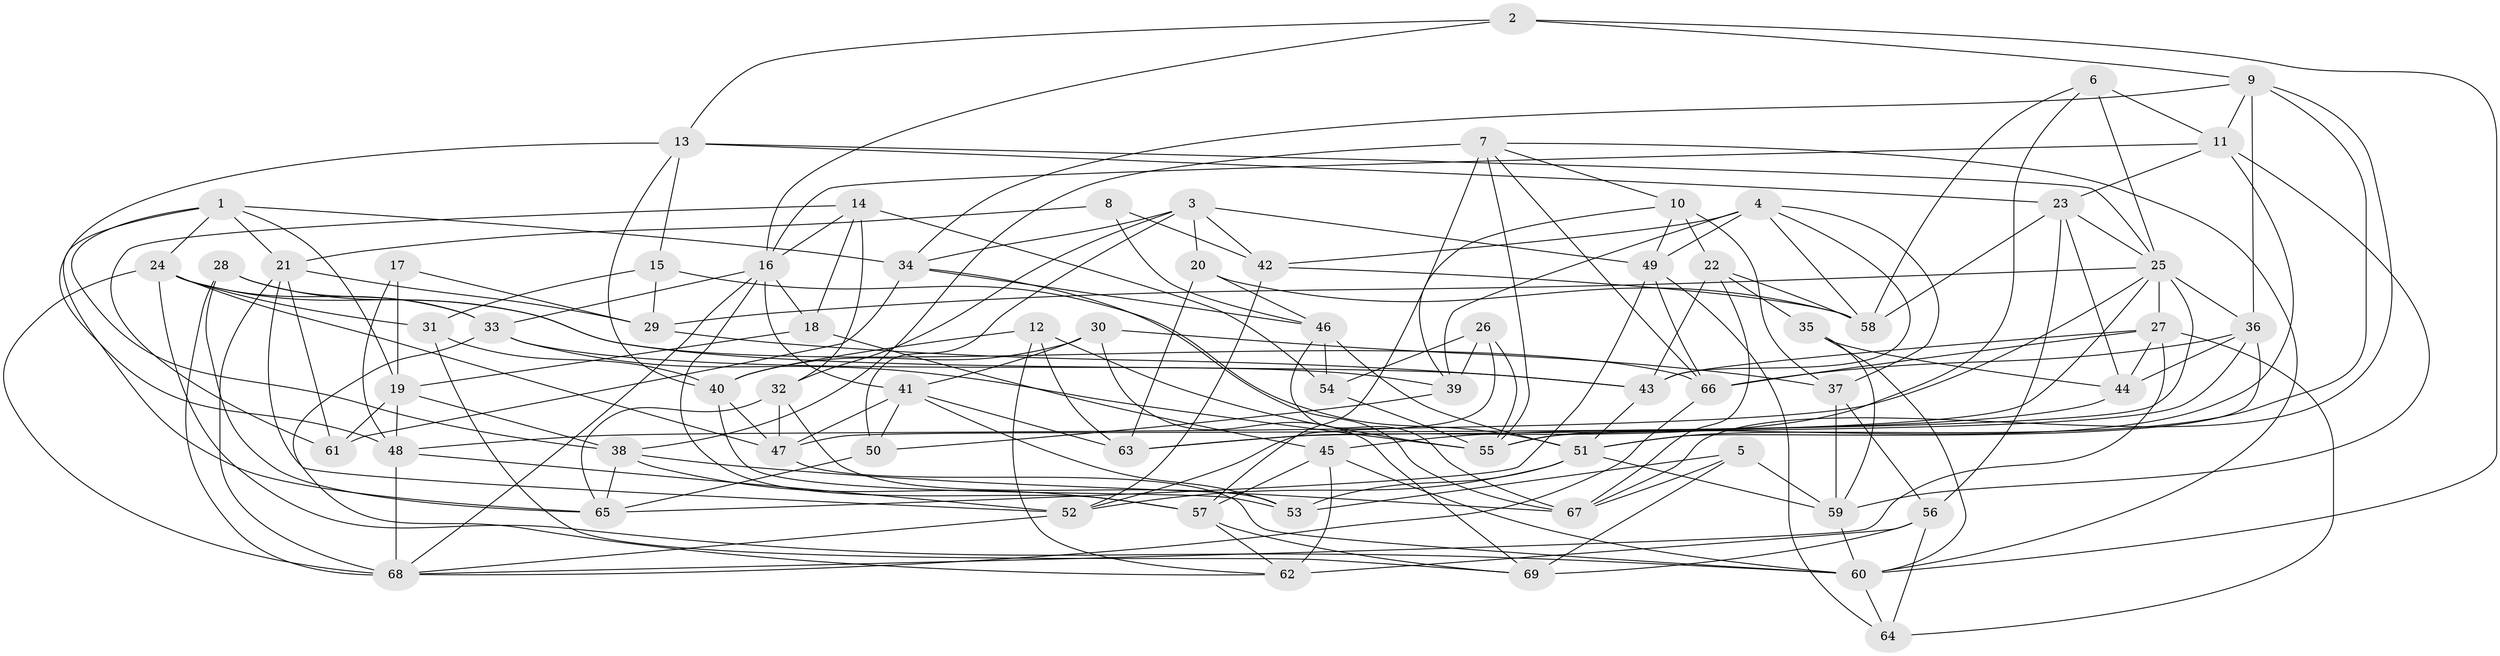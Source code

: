 // original degree distribution, {4: 1.0}
// Generated by graph-tools (version 1.1) at 2025/03/03/09/25 03:03:08]
// undirected, 69 vertices, 187 edges
graph export_dot {
graph [start="1"]
  node [color=gray90,style=filled];
  1;
  2;
  3;
  4;
  5;
  6;
  7;
  8;
  9;
  10;
  11;
  12;
  13;
  14;
  15;
  16;
  17;
  18;
  19;
  20;
  21;
  22;
  23;
  24;
  25;
  26;
  27;
  28;
  29;
  30;
  31;
  32;
  33;
  34;
  35;
  36;
  37;
  38;
  39;
  40;
  41;
  42;
  43;
  44;
  45;
  46;
  47;
  48;
  49;
  50;
  51;
  52;
  53;
  54;
  55;
  56;
  57;
  58;
  59;
  60;
  61;
  62;
  63;
  64;
  65;
  66;
  67;
  68;
  69;
  1 -- 19 [weight=1.0];
  1 -- 21 [weight=1.0];
  1 -- 24 [weight=1.0];
  1 -- 34 [weight=1.0];
  1 -- 38 [weight=1.0];
  1 -- 65 [weight=1.0];
  2 -- 9 [weight=1.0];
  2 -- 13 [weight=1.0];
  2 -- 16 [weight=1.0];
  2 -- 60 [weight=1.0];
  3 -- 20 [weight=1.0];
  3 -- 32 [weight=1.0];
  3 -- 34 [weight=1.0];
  3 -- 42 [weight=1.0];
  3 -- 49 [weight=1.0];
  3 -- 50 [weight=1.0];
  4 -- 37 [weight=1.0];
  4 -- 39 [weight=1.0];
  4 -- 42 [weight=1.0];
  4 -- 43 [weight=1.0];
  4 -- 49 [weight=1.0];
  4 -- 58 [weight=1.0];
  5 -- 53 [weight=1.0];
  5 -- 59 [weight=1.0];
  5 -- 67 [weight=1.0];
  5 -- 69 [weight=1.0];
  6 -- 11 [weight=1.0];
  6 -- 25 [weight=1.0];
  6 -- 58 [weight=1.0];
  6 -- 63 [weight=1.0];
  7 -- 10 [weight=1.0];
  7 -- 38 [weight=1.0];
  7 -- 55 [weight=1.0];
  7 -- 57 [weight=1.0];
  7 -- 60 [weight=1.0];
  7 -- 66 [weight=1.0];
  8 -- 21 [weight=1.0];
  8 -- 42 [weight=2.0];
  8 -- 46 [weight=1.0];
  9 -- 11 [weight=1.0];
  9 -- 34 [weight=1.0];
  9 -- 36 [weight=1.0];
  9 -- 51 [weight=1.0];
  9 -- 67 [weight=1.0];
  10 -- 22 [weight=2.0];
  10 -- 37 [weight=1.0];
  10 -- 39 [weight=1.0];
  10 -- 49 [weight=1.0];
  11 -- 16 [weight=1.0];
  11 -- 23 [weight=1.0];
  11 -- 55 [weight=1.0];
  11 -- 59 [weight=1.0];
  12 -- 40 [weight=1.0];
  12 -- 55 [weight=1.0];
  12 -- 62 [weight=1.0];
  12 -- 63 [weight=1.0];
  13 -- 15 [weight=1.0];
  13 -- 23 [weight=1.0];
  13 -- 25 [weight=1.0];
  13 -- 40 [weight=1.0];
  13 -- 48 [weight=1.0];
  14 -- 16 [weight=1.0];
  14 -- 18 [weight=1.0];
  14 -- 32 [weight=2.0];
  14 -- 54 [weight=1.0];
  14 -- 61 [weight=1.0];
  15 -- 29 [weight=2.0];
  15 -- 31 [weight=1.0];
  15 -- 51 [weight=2.0];
  16 -- 18 [weight=1.0];
  16 -- 33 [weight=1.0];
  16 -- 41 [weight=1.0];
  16 -- 57 [weight=1.0];
  16 -- 68 [weight=1.0];
  17 -- 19 [weight=1.0];
  17 -- 29 [weight=1.0];
  17 -- 48 [weight=2.0];
  18 -- 19 [weight=1.0];
  18 -- 45 [weight=1.0];
  19 -- 38 [weight=1.0];
  19 -- 48 [weight=1.0];
  19 -- 61 [weight=1.0];
  20 -- 46 [weight=1.0];
  20 -- 58 [weight=1.0];
  20 -- 63 [weight=1.0];
  21 -- 29 [weight=1.0];
  21 -- 52 [weight=1.0];
  21 -- 61 [weight=1.0];
  21 -- 68 [weight=1.0];
  22 -- 35 [weight=1.0];
  22 -- 43 [weight=1.0];
  22 -- 58 [weight=1.0];
  22 -- 67 [weight=1.0];
  23 -- 25 [weight=1.0];
  23 -- 44 [weight=1.0];
  23 -- 56 [weight=1.0];
  23 -- 58 [weight=1.0];
  24 -- 31 [weight=1.0];
  24 -- 33 [weight=1.0];
  24 -- 47 [weight=1.0];
  24 -- 60 [weight=1.0];
  24 -- 66 [weight=1.0];
  24 -- 68 [weight=2.0];
  25 -- 27 [weight=1.0];
  25 -- 29 [weight=1.0];
  25 -- 36 [weight=1.0];
  25 -- 47 [weight=1.0];
  25 -- 48 [weight=1.0];
  25 -- 63 [weight=2.0];
  26 -- 39 [weight=2.0];
  26 -- 52 [weight=1.0];
  26 -- 54 [weight=1.0];
  26 -- 55 [weight=2.0];
  27 -- 43 [weight=1.0];
  27 -- 44 [weight=1.0];
  27 -- 64 [weight=1.0];
  27 -- 66 [weight=1.0];
  27 -- 68 [weight=1.0];
  28 -- 33 [weight=1.0];
  28 -- 43 [weight=1.0];
  28 -- 65 [weight=1.0];
  28 -- 68 [weight=1.0];
  29 -- 43 [weight=1.0];
  30 -- 37 [weight=1.0];
  30 -- 40 [weight=1.0];
  30 -- 41 [weight=1.0];
  30 -- 69 [weight=1.0];
  31 -- 40 [weight=1.0];
  31 -- 69 [weight=1.0];
  32 -- 47 [weight=1.0];
  32 -- 53 [weight=1.0];
  32 -- 65 [weight=1.0];
  33 -- 39 [weight=1.0];
  33 -- 55 [weight=1.0];
  33 -- 62 [weight=1.0];
  34 -- 46 [weight=1.0];
  34 -- 61 [weight=1.0];
  34 -- 67 [weight=1.0];
  35 -- 44 [weight=1.0];
  35 -- 59 [weight=1.0];
  35 -- 60 [weight=1.0];
  36 -- 44 [weight=1.0];
  36 -- 51 [weight=1.0];
  36 -- 55 [weight=1.0];
  36 -- 66 [weight=1.0];
  37 -- 56 [weight=2.0];
  37 -- 59 [weight=1.0];
  38 -- 57 [weight=1.0];
  38 -- 65 [weight=1.0];
  38 -- 67 [weight=1.0];
  39 -- 50 [weight=1.0];
  40 -- 47 [weight=1.0];
  40 -- 53 [weight=1.0];
  41 -- 47 [weight=1.0];
  41 -- 50 [weight=1.0];
  41 -- 53 [weight=1.0];
  41 -- 63 [weight=1.0];
  42 -- 52 [weight=1.0];
  42 -- 58 [weight=1.0];
  43 -- 51 [weight=1.0];
  44 -- 45 [weight=2.0];
  45 -- 57 [weight=1.0];
  45 -- 60 [weight=1.0];
  45 -- 62 [weight=1.0];
  46 -- 51 [weight=1.0];
  46 -- 54 [weight=1.0];
  46 -- 67 [weight=1.0];
  47 -- 60 [weight=1.0];
  48 -- 52 [weight=1.0];
  48 -- 68 [weight=2.0];
  49 -- 64 [weight=1.0];
  49 -- 65 [weight=1.0];
  49 -- 66 [weight=1.0];
  50 -- 65 [weight=1.0];
  51 -- 52 [weight=1.0];
  51 -- 53 [weight=2.0];
  51 -- 59 [weight=1.0];
  52 -- 68 [weight=1.0];
  54 -- 55 [weight=1.0];
  56 -- 62 [weight=2.0];
  56 -- 64 [weight=1.0];
  56 -- 69 [weight=2.0];
  57 -- 62 [weight=1.0];
  57 -- 69 [weight=1.0];
  59 -- 60 [weight=1.0];
  60 -- 64 [weight=1.0];
  66 -- 68 [weight=1.0];
}

